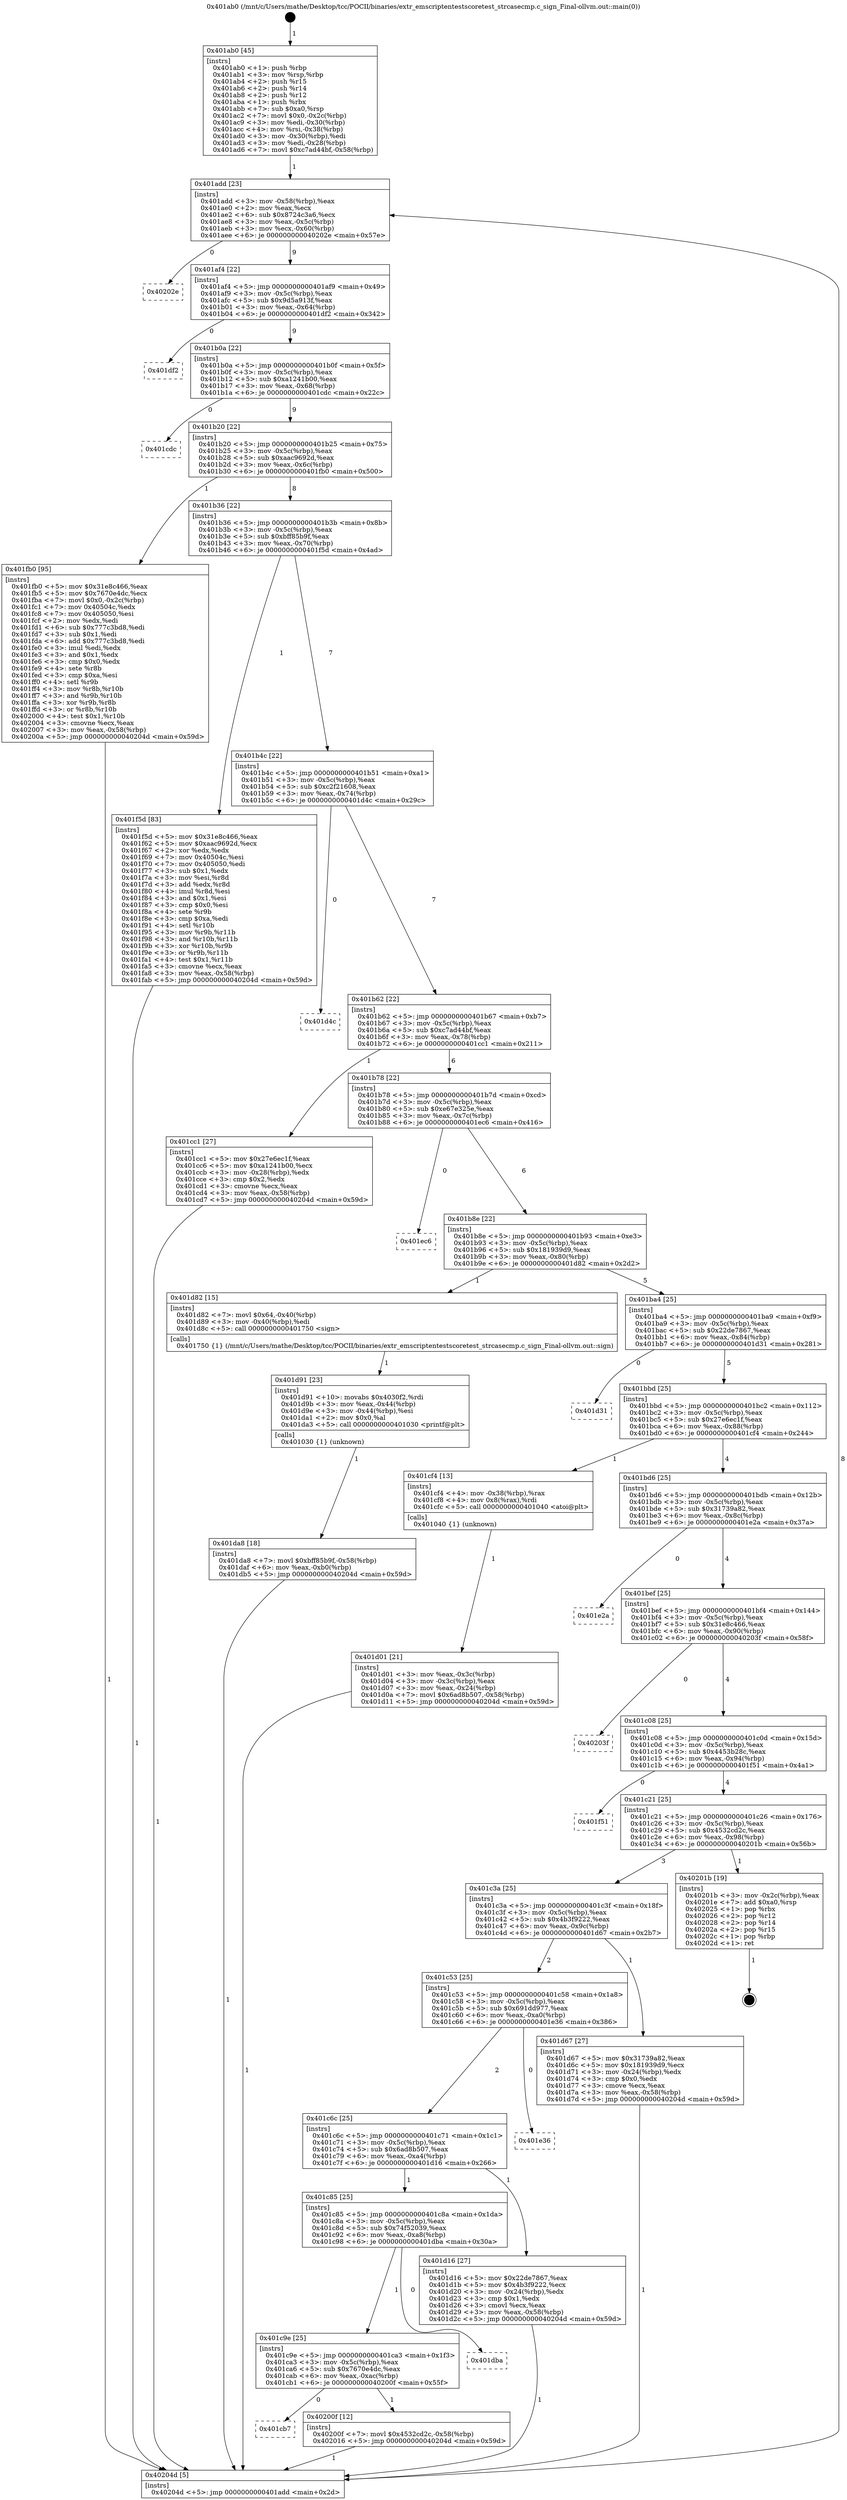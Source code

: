 digraph "0x401ab0" {
  label = "0x401ab0 (/mnt/c/Users/mathe/Desktop/tcc/POCII/binaries/extr_emscriptentestscoretest_strcasecmp.c_sign_Final-ollvm.out::main(0))"
  labelloc = "t"
  node[shape=record]

  Entry [label="",width=0.3,height=0.3,shape=circle,fillcolor=black,style=filled]
  "0x401add" [label="{
     0x401add [23]\l
     | [instrs]\l
     &nbsp;&nbsp;0x401add \<+3\>: mov -0x58(%rbp),%eax\l
     &nbsp;&nbsp;0x401ae0 \<+2\>: mov %eax,%ecx\l
     &nbsp;&nbsp;0x401ae2 \<+6\>: sub $0x8724c3a6,%ecx\l
     &nbsp;&nbsp;0x401ae8 \<+3\>: mov %eax,-0x5c(%rbp)\l
     &nbsp;&nbsp;0x401aeb \<+3\>: mov %ecx,-0x60(%rbp)\l
     &nbsp;&nbsp;0x401aee \<+6\>: je 000000000040202e \<main+0x57e\>\l
  }"]
  "0x40202e" [label="{
     0x40202e\l
  }", style=dashed]
  "0x401af4" [label="{
     0x401af4 [22]\l
     | [instrs]\l
     &nbsp;&nbsp;0x401af4 \<+5\>: jmp 0000000000401af9 \<main+0x49\>\l
     &nbsp;&nbsp;0x401af9 \<+3\>: mov -0x5c(%rbp),%eax\l
     &nbsp;&nbsp;0x401afc \<+5\>: sub $0x9d5a913f,%eax\l
     &nbsp;&nbsp;0x401b01 \<+3\>: mov %eax,-0x64(%rbp)\l
     &nbsp;&nbsp;0x401b04 \<+6\>: je 0000000000401df2 \<main+0x342\>\l
  }"]
  Exit [label="",width=0.3,height=0.3,shape=circle,fillcolor=black,style=filled,peripheries=2]
  "0x401df2" [label="{
     0x401df2\l
  }", style=dashed]
  "0x401b0a" [label="{
     0x401b0a [22]\l
     | [instrs]\l
     &nbsp;&nbsp;0x401b0a \<+5\>: jmp 0000000000401b0f \<main+0x5f\>\l
     &nbsp;&nbsp;0x401b0f \<+3\>: mov -0x5c(%rbp),%eax\l
     &nbsp;&nbsp;0x401b12 \<+5\>: sub $0xa1241b00,%eax\l
     &nbsp;&nbsp;0x401b17 \<+3\>: mov %eax,-0x68(%rbp)\l
     &nbsp;&nbsp;0x401b1a \<+6\>: je 0000000000401cdc \<main+0x22c\>\l
  }"]
  "0x401cb7" [label="{
     0x401cb7\l
  }", style=dashed]
  "0x401cdc" [label="{
     0x401cdc\l
  }", style=dashed]
  "0x401b20" [label="{
     0x401b20 [22]\l
     | [instrs]\l
     &nbsp;&nbsp;0x401b20 \<+5\>: jmp 0000000000401b25 \<main+0x75\>\l
     &nbsp;&nbsp;0x401b25 \<+3\>: mov -0x5c(%rbp),%eax\l
     &nbsp;&nbsp;0x401b28 \<+5\>: sub $0xaac9692d,%eax\l
     &nbsp;&nbsp;0x401b2d \<+3\>: mov %eax,-0x6c(%rbp)\l
     &nbsp;&nbsp;0x401b30 \<+6\>: je 0000000000401fb0 \<main+0x500\>\l
  }"]
  "0x40200f" [label="{
     0x40200f [12]\l
     | [instrs]\l
     &nbsp;&nbsp;0x40200f \<+7\>: movl $0x4532cd2c,-0x58(%rbp)\l
     &nbsp;&nbsp;0x402016 \<+5\>: jmp 000000000040204d \<main+0x59d\>\l
  }"]
  "0x401fb0" [label="{
     0x401fb0 [95]\l
     | [instrs]\l
     &nbsp;&nbsp;0x401fb0 \<+5\>: mov $0x31e8c466,%eax\l
     &nbsp;&nbsp;0x401fb5 \<+5\>: mov $0x7670e4dc,%ecx\l
     &nbsp;&nbsp;0x401fba \<+7\>: movl $0x0,-0x2c(%rbp)\l
     &nbsp;&nbsp;0x401fc1 \<+7\>: mov 0x40504c,%edx\l
     &nbsp;&nbsp;0x401fc8 \<+7\>: mov 0x405050,%esi\l
     &nbsp;&nbsp;0x401fcf \<+2\>: mov %edx,%edi\l
     &nbsp;&nbsp;0x401fd1 \<+6\>: sub $0x777c3bd8,%edi\l
     &nbsp;&nbsp;0x401fd7 \<+3\>: sub $0x1,%edi\l
     &nbsp;&nbsp;0x401fda \<+6\>: add $0x777c3bd8,%edi\l
     &nbsp;&nbsp;0x401fe0 \<+3\>: imul %edi,%edx\l
     &nbsp;&nbsp;0x401fe3 \<+3\>: and $0x1,%edx\l
     &nbsp;&nbsp;0x401fe6 \<+3\>: cmp $0x0,%edx\l
     &nbsp;&nbsp;0x401fe9 \<+4\>: sete %r8b\l
     &nbsp;&nbsp;0x401fed \<+3\>: cmp $0xa,%esi\l
     &nbsp;&nbsp;0x401ff0 \<+4\>: setl %r9b\l
     &nbsp;&nbsp;0x401ff4 \<+3\>: mov %r8b,%r10b\l
     &nbsp;&nbsp;0x401ff7 \<+3\>: and %r9b,%r10b\l
     &nbsp;&nbsp;0x401ffa \<+3\>: xor %r9b,%r8b\l
     &nbsp;&nbsp;0x401ffd \<+3\>: or %r8b,%r10b\l
     &nbsp;&nbsp;0x402000 \<+4\>: test $0x1,%r10b\l
     &nbsp;&nbsp;0x402004 \<+3\>: cmovne %ecx,%eax\l
     &nbsp;&nbsp;0x402007 \<+3\>: mov %eax,-0x58(%rbp)\l
     &nbsp;&nbsp;0x40200a \<+5\>: jmp 000000000040204d \<main+0x59d\>\l
  }"]
  "0x401b36" [label="{
     0x401b36 [22]\l
     | [instrs]\l
     &nbsp;&nbsp;0x401b36 \<+5\>: jmp 0000000000401b3b \<main+0x8b\>\l
     &nbsp;&nbsp;0x401b3b \<+3\>: mov -0x5c(%rbp),%eax\l
     &nbsp;&nbsp;0x401b3e \<+5\>: sub $0xbff85b9f,%eax\l
     &nbsp;&nbsp;0x401b43 \<+3\>: mov %eax,-0x70(%rbp)\l
     &nbsp;&nbsp;0x401b46 \<+6\>: je 0000000000401f5d \<main+0x4ad\>\l
  }"]
  "0x401c9e" [label="{
     0x401c9e [25]\l
     | [instrs]\l
     &nbsp;&nbsp;0x401c9e \<+5\>: jmp 0000000000401ca3 \<main+0x1f3\>\l
     &nbsp;&nbsp;0x401ca3 \<+3\>: mov -0x5c(%rbp),%eax\l
     &nbsp;&nbsp;0x401ca6 \<+5\>: sub $0x7670e4dc,%eax\l
     &nbsp;&nbsp;0x401cab \<+6\>: mov %eax,-0xac(%rbp)\l
     &nbsp;&nbsp;0x401cb1 \<+6\>: je 000000000040200f \<main+0x55f\>\l
  }"]
  "0x401f5d" [label="{
     0x401f5d [83]\l
     | [instrs]\l
     &nbsp;&nbsp;0x401f5d \<+5\>: mov $0x31e8c466,%eax\l
     &nbsp;&nbsp;0x401f62 \<+5\>: mov $0xaac9692d,%ecx\l
     &nbsp;&nbsp;0x401f67 \<+2\>: xor %edx,%edx\l
     &nbsp;&nbsp;0x401f69 \<+7\>: mov 0x40504c,%esi\l
     &nbsp;&nbsp;0x401f70 \<+7\>: mov 0x405050,%edi\l
     &nbsp;&nbsp;0x401f77 \<+3\>: sub $0x1,%edx\l
     &nbsp;&nbsp;0x401f7a \<+3\>: mov %esi,%r8d\l
     &nbsp;&nbsp;0x401f7d \<+3\>: add %edx,%r8d\l
     &nbsp;&nbsp;0x401f80 \<+4\>: imul %r8d,%esi\l
     &nbsp;&nbsp;0x401f84 \<+3\>: and $0x1,%esi\l
     &nbsp;&nbsp;0x401f87 \<+3\>: cmp $0x0,%esi\l
     &nbsp;&nbsp;0x401f8a \<+4\>: sete %r9b\l
     &nbsp;&nbsp;0x401f8e \<+3\>: cmp $0xa,%edi\l
     &nbsp;&nbsp;0x401f91 \<+4\>: setl %r10b\l
     &nbsp;&nbsp;0x401f95 \<+3\>: mov %r9b,%r11b\l
     &nbsp;&nbsp;0x401f98 \<+3\>: and %r10b,%r11b\l
     &nbsp;&nbsp;0x401f9b \<+3\>: xor %r10b,%r9b\l
     &nbsp;&nbsp;0x401f9e \<+3\>: or %r9b,%r11b\l
     &nbsp;&nbsp;0x401fa1 \<+4\>: test $0x1,%r11b\l
     &nbsp;&nbsp;0x401fa5 \<+3\>: cmovne %ecx,%eax\l
     &nbsp;&nbsp;0x401fa8 \<+3\>: mov %eax,-0x58(%rbp)\l
     &nbsp;&nbsp;0x401fab \<+5\>: jmp 000000000040204d \<main+0x59d\>\l
  }"]
  "0x401b4c" [label="{
     0x401b4c [22]\l
     | [instrs]\l
     &nbsp;&nbsp;0x401b4c \<+5\>: jmp 0000000000401b51 \<main+0xa1\>\l
     &nbsp;&nbsp;0x401b51 \<+3\>: mov -0x5c(%rbp),%eax\l
     &nbsp;&nbsp;0x401b54 \<+5\>: sub $0xc2f21608,%eax\l
     &nbsp;&nbsp;0x401b59 \<+3\>: mov %eax,-0x74(%rbp)\l
     &nbsp;&nbsp;0x401b5c \<+6\>: je 0000000000401d4c \<main+0x29c\>\l
  }"]
  "0x401dba" [label="{
     0x401dba\l
  }", style=dashed]
  "0x401d4c" [label="{
     0x401d4c\l
  }", style=dashed]
  "0x401b62" [label="{
     0x401b62 [22]\l
     | [instrs]\l
     &nbsp;&nbsp;0x401b62 \<+5\>: jmp 0000000000401b67 \<main+0xb7\>\l
     &nbsp;&nbsp;0x401b67 \<+3\>: mov -0x5c(%rbp),%eax\l
     &nbsp;&nbsp;0x401b6a \<+5\>: sub $0xc7ad44bf,%eax\l
     &nbsp;&nbsp;0x401b6f \<+3\>: mov %eax,-0x78(%rbp)\l
     &nbsp;&nbsp;0x401b72 \<+6\>: je 0000000000401cc1 \<main+0x211\>\l
  }"]
  "0x401da8" [label="{
     0x401da8 [18]\l
     | [instrs]\l
     &nbsp;&nbsp;0x401da8 \<+7\>: movl $0xbff85b9f,-0x58(%rbp)\l
     &nbsp;&nbsp;0x401daf \<+6\>: mov %eax,-0xb0(%rbp)\l
     &nbsp;&nbsp;0x401db5 \<+5\>: jmp 000000000040204d \<main+0x59d\>\l
  }"]
  "0x401cc1" [label="{
     0x401cc1 [27]\l
     | [instrs]\l
     &nbsp;&nbsp;0x401cc1 \<+5\>: mov $0x27e6ec1f,%eax\l
     &nbsp;&nbsp;0x401cc6 \<+5\>: mov $0xa1241b00,%ecx\l
     &nbsp;&nbsp;0x401ccb \<+3\>: mov -0x28(%rbp),%edx\l
     &nbsp;&nbsp;0x401cce \<+3\>: cmp $0x2,%edx\l
     &nbsp;&nbsp;0x401cd1 \<+3\>: cmovne %ecx,%eax\l
     &nbsp;&nbsp;0x401cd4 \<+3\>: mov %eax,-0x58(%rbp)\l
     &nbsp;&nbsp;0x401cd7 \<+5\>: jmp 000000000040204d \<main+0x59d\>\l
  }"]
  "0x401b78" [label="{
     0x401b78 [22]\l
     | [instrs]\l
     &nbsp;&nbsp;0x401b78 \<+5\>: jmp 0000000000401b7d \<main+0xcd\>\l
     &nbsp;&nbsp;0x401b7d \<+3\>: mov -0x5c(%rbp),%eax\l
     &nbsp;&nbsp;0x401b80 \<+5\>: sub $0xe67e325e,%eax\l
     &nbsp;&nbsp;0x401b85 \<+3\>: mov %eax,-0x7c(%rbp)\l
     &nbsp;&nbsp;0x401b88 \<+6\>: je 0000000000401ec6 \<main+0x416\>\l
  }"]
  "0x40204d" [label="{
     0x40204d [5]\l
     | [instrs]\l
     &nbsp;&nbsp;0x40204d \<+5\>: jmp 0000000000401add \<main+0x2d\>\l
  }"]
  "0x401ab0" [label="{
     0x401ab0 [45]\l
     | [instrs]\l
     &nbsp;&nbsp;0x401ab0 \<+1\>: push %rbp\l
     &nbsp;&nbsp;0x401ab1 \<+3\>: mov %rsp,%rbp\l
     &nbsp;&nbsp;0x401ab4 \<+2\>: push %r15\l
     &nbsp;&nbsp;0x401ab6 \<+2\>: push %r14\l
     &nbsp;&nbsp;0x401ab8 \<+2\>: push %r12\l
     &nbsp;&nbsp;0x401aba \<+1\>: push %rbx\l
     &nbsp;&nbsp;0x401abb \<+7\>: sub $0xa0,%rsp\l
     &nbsp;&nbsp;0x401ac2 \<+7\>: movl $0x0,-0x2c(%rbp)\l
     &nbsp;&nbsp;0x401ac9 \<+3\>: mov %edi,-0x30(%rbp)\l
     &nbsp;&nbsp;0x401acc \<+4\>: mov %rsi,-0x38(%rbp)\l
     &nbsp;&nbsp;0x401ad0 \<+3\>: mov -0x30(%rbp),%edi\l
     &nbsp;&nbsp;0x401ad3 \<+3\>: mov %edi,-0x28(%rbp)\l
     &nbsp;&nbsp;0x401ad6 \<+7\>: movl $0xc7ad44bf,-0x58(%rbp)\l
  }"]
  "0x401d91" [label="{
     0x401d91 [23]\l
     | [instrs]\l
     &nbsp;&nbsp;0x401d91 \<+10\>: movabs $0x4030f2,%rdi\l
     &nbsp;&nbsp;0x401d9b \<+3\>: mov %eax,-0x44(%rbp)\l
     &nbsp;&nbsp;0x401d9e \<+3\>: mov -0x44(%rbp),%esi\l
     &nbsp;&nbsp;0x401da1 \<+2\>: mov $0x0,%al\l
     &nbsp;&nbsp;0x401da3 \<+5\>: call 0000000000401030 \<printf@plt\>\l
     | [calls]\l
     &nbsp;&nbsp;0x401030 \{1\} (unknown)\l
  }"]
  "0x401ec6" [label="{
     0x401ec6\l
  }", style=dashed]
  "0x401b8e" [label="{
     0x401b8e [22]\l
     | [instrs]\l
     &nbsp;&nbsp;0x401b8e \<+5\>: jmp 0000000000401b93 \<main+0xe3\>\l
     &nbsp;&nbsp;0x401b93 \<+3\>: mov -0x5c(%rbp),%eax\l
     &nbsp;&nbsp;0x401b96 \<+5\>: sub $0x181939d9,%eax\l
     &nbsp;&nbsp;0x401b9b \<+3\>: mov %eax,-0x80(%rbp)\l
     &nbsp;&nbsp;0x401b9e \<+6\>: je 0000000000401d82 \<main+0x2d2\>\l
  }"]
  "0x401c85" [label="{
     0x401c85 [25]\l
     | [instrs]\l
     &nbsp;&nbsp;0x401c85 \<+5\>: jmp 0000000000401c8a \<main+0x1da\>\l
     &nbsp;&nbsp;0x401c8a \<+3\>: mov -0x5c(%rbp),%eax\l
     &nbsp;&nbsp;0x401c8d \<+5\>: sub $0x74f52039,%eax\l
     &nbsp;&nbsp;0x401c92 \<+6\>: mov %eax,-0xa8(%rbp)\l
     &nbsp;&nbsp;0x401c98 \<+6\>: je 0000000000401dba \<main+0x30a\>\l
  }"]
  "0x401d82" [label="{
     0x401d82 [15]\l
     | [instrs]\l
     &nbsp;&nbsp;0x401d82 \<+7\>: movl $0x64,-0x40(%rbp)\l
     &nbsp;&nbsp;0x401d89 \<+3\>: mov -0x40(%rbp),%edi\l
     &nbsp;&nbsp;0x401d8c \<+5\>: call 0000000000401750 \<sign\>\l
     | [calls]\l
     &nbsp;&nbsp;0x401750 \{1\} (/mnt/c/Users/mathe/Desktop/tcc/POCII/binaries/extr_emscriptentestscoretest_strcasecmp.c_sign_Final-ollvm.out::sign)\l
  }"]
  "0x401ba4" [label="{
     0x401ba4 [25]\l
     | [instrs]\l
     &nbsp;&nbsp;0x401ba4 \<+5\>: jmp 0000000000401ba9 \<main+0xf9\>\l
     &nbsp;&nbsp;0x401ba9 \<+3\>: mov -0x5c(%rbp),%eax\l
     &nbsp;&nbsp;0x401bac \<+5\>: sub $0x22de7867,%eax\l
     &nbsp;&nbsp;0x401bb1 \<+6\>: mov %eax,-0x84(%rbp)\l
     &nbsp;&nbsp;0x401bb7 \<+6\>: je 0000000000401d31 \<main+0x281\>\l
  }"]
  "0x401d16" [label="{
     0x401d16 [27]\l
     | [instrs]\l
     &nbsp;&nbsp;0x401d16 \<+5\>: mov $0x22de7867,%eax\l
     &nbsp;&nbsp;0x401d1b \<+5\>: mov $0x4b3f9222,%ecx\l
     &nbsp;&nbsp;0x401d20 \<+3\>: mov -0x24(%rbp),%edx\l
     &nbsp;&nbsp;0x401d23 \<+3\>: cmp $0x1,%edx\l
     &nbsp;&nbsp;0x401d26 \<+3\>: cmovl %ecx,%eax\l
     &nbsp;&nbsp;0x401d29 \<+3\>: mov %eax,-0x58(%rbp)\l
     &nbsp;&nbsp;0x401d2c \<+5\>: jmp 000000000040204d \<main+0x59d\>\l
  }"]
  "0x401d31" [label="{
     0x401d31\l
  }", style=dashed]
  "0x401bbd" [label="{
     0x401bbd [25]\l
     | [instrs]\l
     &nbsp;&nbsp;0x401bbd \<+5\>: jmp 0000000000401bc2 \<main+0x112\>\l
     &nbsp;&nbsp;0x401bc2 \<+3\>: mov -0x5c(%rbp),%eax\l
     &nbsp;&nbsp;0x401bc5 \<+5\>: sub $0x27e6ec1f,%eax\l
     &nbsp;&nbsp;0x401bca \<+6\>: mov %eax,-0x88(%rbp)\l
     &nbsp;&nbsp;0x401bd0 \<+6\>: je 0000000000401cf4 \<main+0x244\>\l
  }"]
  "0x401c6c" [label="{
     0x401c6c [25]\l
     | [instrs]\l
     &nbsp;&nbsp;0x401c6c \<+5\>: jmp 0000000000401c71 \<main+0x1c1\>\l
     &nbsp;&nbsp;0x401c71 \<+3\>: mov -0x5c(%rbp),%eax\l
     &nbsp;&nbsp;0x401c74 \<+5\>: sub $0x6ad8b507,%eax\l
     &nbsp;&nbsp;0x401c79 \<+6\>: mov %eax,-0xa4(%rbp)\l
     &nbsp;&nbsp;0x401c7f \<+6\>: je 0000000000401d16 \<main+0x266\>\l
  }"]
  "0x401cf4" [label="{
     0x401cf4 [13]\l
     | [instrs]\l
     &nbsp;&nbsp;0x401cf4 \<+4\>: mov -0x38(%rbp),%rax\l
     &nbsp;&nbsp;0x401cf8 \<+4\>: mov 0x8(%rax),%rdi\l
     &nbsp;&nbsp;0x401cfc \<+5\>: call 0000000000401040 \<atoi@plt\>\l
     | [calls]\l
     &nbsp;&nbsp;0x401040 \{1\} (unknown)\l
  }"]
  "0x401bd6" [label="{
     0x401bd6 [25]\l
     | [instrs]\l
     &nbsp;&nbsp;0x401bd6 \<+5\>: jmp 0000000000401bdb \<main+0x12b\>\l
     &nbsp;&nbsp;0x401bdb \<+3\>: mov -0x5c(%rbp),%eax\l
     &nbsp;&nbsp;0x401bde \<+5\>: sub $0x31739a82,%eax\l
     &nbsp;&nbsp;0x401be3 \<+6\>: mov %eax,-0x8c(%rbp)\l
     &nbsp;&nbsp;0x401be9 \<+6\>: je 0000000000401e2a \<main+0x37a\>\l
  }"]
  "0x401d01" [label="{
     0x401d01 [21]\l
     | [instrs]\l
     &nbsp;&nbsp;0x401d01 \<+3\>: mov %eax,-0x3c(%rbp)\l
     &nbsp;&nbsp;0x401d04 \<+3\>: mov -0x3c(%rbp),%eax\l
     &nbsp;&nbsp;0x401d07 \<+3\>: mov %eax,-0x24(%rbp)\l
     &nbsp;&nbsp;0x401d0a \<+7\>: movl $0x6ad8b507,-0x58(%rbp)\l
     &nbsp;&nbsp;0x401d11 \<+5\>: jmp 000000000040204d \<main+0x59d\>\l
  }"]
  "0x401e36" [label="{
     0x401e36\l
  }", style=dashed]
  "0x401e2a" [label="{
     0x401e2a\l
  }", style=dashed]
  "0x401bef" [label="{
     0x401bef [25]\l
     | [instrs]\l
     &nbsp;&nbsp;0x401bef \<+5\>: jmp 0000000000401bf4 \<main+0x144\>\l
     &nbsp;&nbsp;0x401bf4 \<+3\>: mov -0x5c(%rbp),%eax\l
     &nbsp;&nbsp;0x401bf7 \<+5\>: sub $0x31e8c466,%eax\l
     &nbsp;&nbsp;0x401bfc \<+6\>: mov %eax,-0x90(%rbp)\l
     &nbsp;&nbsp;0x401c02 \<+6\>: je 000000000040203f \<main+0x58f\>\l
  }"]
  "0x401c53" [label="{
     0x401c53 [25]\l
     | [instrs]\l
     &nbsp;&nbsp;0x401c53 \<+5\>: jmp 0000000000401c58 \<main+0x1a8\>\l
     &nbsp;&nbsp;0x401c58 \<+3\>: mov -0x5c(%rbp),%eax\l
     &nbsp;&nbsp;0x401c5b \<+5\>: sub $0x691dd977,%eax\l
     &nbsp;&nbsp;0x401c60 \<+6\>: mov %eax,-0xa0(%rbp)\l
     &nbsp;&nbsp;0x401c66 \<+6\>: je 0000000000401e36 \<main+0x386\>\l
  }"]
  "0x40203f" [label="{
     0x40203f\l
  }", style=dashed]
  "0x401c08" [label="{
     0x401c08 [25]\l
     | [instrs]\l
     &nbsp;&nbsp;0x401c08 \<+5\>: jmp 0000000000401c0d \<main+0x15d\>\l
     &nbsp;&nbsp;0x401c0d \<+3\>: mov -0x5c(%rbp),%eax\l
     &nbsp;&nbsp;0x401c10 \<+5\>: sub $0x4453b28c,%eax\l
     &nbsp;&nbsp;0x401c15 \<+6\>: mov %eax,-0x94(%rbp)\l
     &nbsp;&nbsp;0x401c1b \<+6\>: je 0000000000401f51 \<main+0x4a1\>\l
  }"]
  "0x401d67" [label="{
     0x401d67 [27]\l
     | [instrs]\l
     &nbsp;&nbsp;0x401d67 \<+5\>: mov $0x31739a82,%eax\l
     &nbsp;&nbsp;0x401d6c \<+5\>: mov $0x181939d9,%ecx\l
     &nbsp;&nbsp;0x401d71 \<+3\>: mov -0x24(%rbp),%edx\l
     &nbsp;&nbsp;0x401d74 \<+3\>: cmp $0x0,%edx\l
     &nbsp;&nbsp;0x401d77 \<+3\>: cmove %ecx,%eax\l
     &nbsp;&nbsp;0x401d7a \<+3\>: mov %eax,-0x58(%rbp)\l
     &nbsp;&nbsp;0x401d7d \<+5\>: jmp 000000000040204d \<main+0x59d\>\l
  }"]
  "0x401f51" [label="{
     0x401f51\l
  }", style=dashed]
  "0x401c21" [label="{
     0x401c21 [25]\l
     | [instrs]\l
     &nbsp;&nbsp;0x401c21 \<+5\>: jmp 0000000000401c26 \<main+0x176\>\l
     &nbsp;&nbsp;0x401c26 \<+3\>: mov -0x5c(%rbp),%eax\l
     &nbsp;&nbsp;0x401c29 \<+5\>: sub $0x4532cd2c,%eax\l
     &nbsp;&nbsp;0x401c2e \<+6\>: mov %eax,-0x98(%rbp)\l
     &nbsp;&nbsp;0x401c34 \<+6\>: je 000000000040201b \<main+0x56b\>\l
  }"]
  "0x401c3a" [label="{
     0x401c3a [25]\l
     | [instrs]\l
     &nbsp;&nbsp;0x401c3a \<+5\>: jmp 0000000000401c3f \<main+0x18f\>\l
     &nbsp;&nbsp;0x401c3f \<+3\>: mov -0x5c(%rbp),%eax\l
     &nbsp;&nbsp;0x401c42 \<+5\>: sub $0x4b3f9222,%eax\l
     &nbsp;&nbsp;0x401c47 \<+6\>: mov %eax,-0x9c(%rbp)\l
     &nbsp;&nbsp;0x401c4d \<+6\>: je 0000000000401d67 \<main+0x2b7\>\l
  }"]
  "0x40201b" [label="{
     0x40201b [19]\l
     | [instrs]\l
     &nbsp;&nbsp;0x40201b \<+3\>: mov -0x2c(%rbp),%eax\l
     &nbsp;&nbsp;0x40201e \<+7\>: add $0xa0,%rsp\l
     &nbsp;&nbsp;0x402025 \<+1\>: pop %rbx\l
     &nbsp;&nbsp;0x402026 \<+2\>: pop %r12\l
     &nbsp;&nbsp;0x402028 \<+2\>: pop %r14\l
     &nbsp;&nbsp;0x40202a \<+2\>: pop %r15\l
     &nbsp;&nbsp;0x40202c \<+1\>: pop %rbp\l
     &nbsp;&nbsp;0x40202d \<+1\>: ret\l
  }"]
  Entry -> "0x401ab0" [label=" 1"]
  "0x401add" -> "0x40202e" [label=" 0"]
  "0x401add" -> "0x401af4" [label=" 9"]
  "0x40201b" -> Exit [label=" 1"]
  "0x401af4" -> "0x401df2" [label=" 0"]
  "0x401af4" -> "0x401b0a" [label=" 9"]
  "0x40200f" -> "0x40204d" [label=" 1"]
  "0x401b0a" -> "0x401cdc" [label=" 0"]
  "0x401b0a" -> "0x401b20" [label=" 9"]
  "0x401c9e" -> "0x401cb7" [label=" 0"]
  "0x401b20" -> "0x401fb0" [label=" 1"]
  "0x401b20" -> "0x401b36" [label=" 8"]
  "0x401c9e" -> "0x40200f" [label=" 1"]
  "0x401b36" -> "0x401f5d" [label=" 1"]
  "0x401b36" -> "0x401b4c" [label=" 7"]
  "0x401c85" -> "0x401c9e" [label=" 1"]
  "0x401b4c" -> "0x401d4c" [label=" 0"]
  "0x401b4c" -> "0x401b62" [label=" 7"]
  "0x401c85" -> "0x401dba" [label=" 0"]
  "0x401b62" -> "0x401cc1" [label=" 1"]
  "0x401b62" -> "0x401b78" [label=" 6"]
  "0x401cc1" -> "0x40204d" [label=" 1"]
  "0x401ab0" -> "0x401add" [label=" 1"]
  "0x40204d" -> "0x401add" [label=" 8"]
  "0x401fb0" -> "0x40204d" [label=" 1"]
  "0x401b78" -> "0x401ec6" [label=" 0"]
  "0x401b78" -> "0x401b8e" [label=" 6"]
  "0x401f5d" -> "0x40204d" [label=" 1"]
  "0x401b8e" -> "0x401d82" [label=" 1"]
  "0x401b8e" -> "0x401ba4" [label=" 5"]
  "0x401da8" -> "0x40204d" [label=" 1"]
  "0x401ba4" -> "0x401d31" [label=" 0"]
  "0x401ba4" -> "0x401bbd" [label=" 5"]
  "0x401d91" -> "0x401da8" [label=" 1"]
  "0x401bbd" -> "0x401cf4" [label=" 1"]
  "0x401bbd" -> "0x401bd6" [label=" 4"]
  "0x401cf4" -> "0x401d01" [label=" 1"]
  "0x401d01" -> "0x40204d" [label=" 1"]
  "0x401d67" -> "0x40204d" [label=" 1"]
  "0x401bd6" -> "0x401e2a" [label=" 0"]
  "0x401bd6" -> "0x401bef" [label=" 4"]
  "0x401d16" -> "0x40204d" [label=" 1"]
  "0x401bef" -> "0x40203f" [label=" 0"]
  "0x401bef" -> "0x401c08" [label=" 4"]
  "0x401c6c" -> "0x401d16" [label=" 1"]
  "0x401c08" -> "0x401f51" [label=" 0"]
  "0x401c08" -> "0x401c21" [label=" 4"]
  "0x401d82" -> "0x401d91" [label=" 1"]
  "0x401c21" -> "0x40201b" [label=" 1"]
  "0x401c21" -> "0x401c3a" [label=" 3"]
  "0x401c53" -> "0x401c6c" [label=" 2"]
  "0x401c3a" -> "0x401d67" [label=" 1"]
  "0x401c3a" -> "0x401c53" [label=" 2"]
  "0x401c6c" -> "0x401c85" [label=" 1"]
  "0x401c53" -> "0x401e36" [label=" 0"]
}
